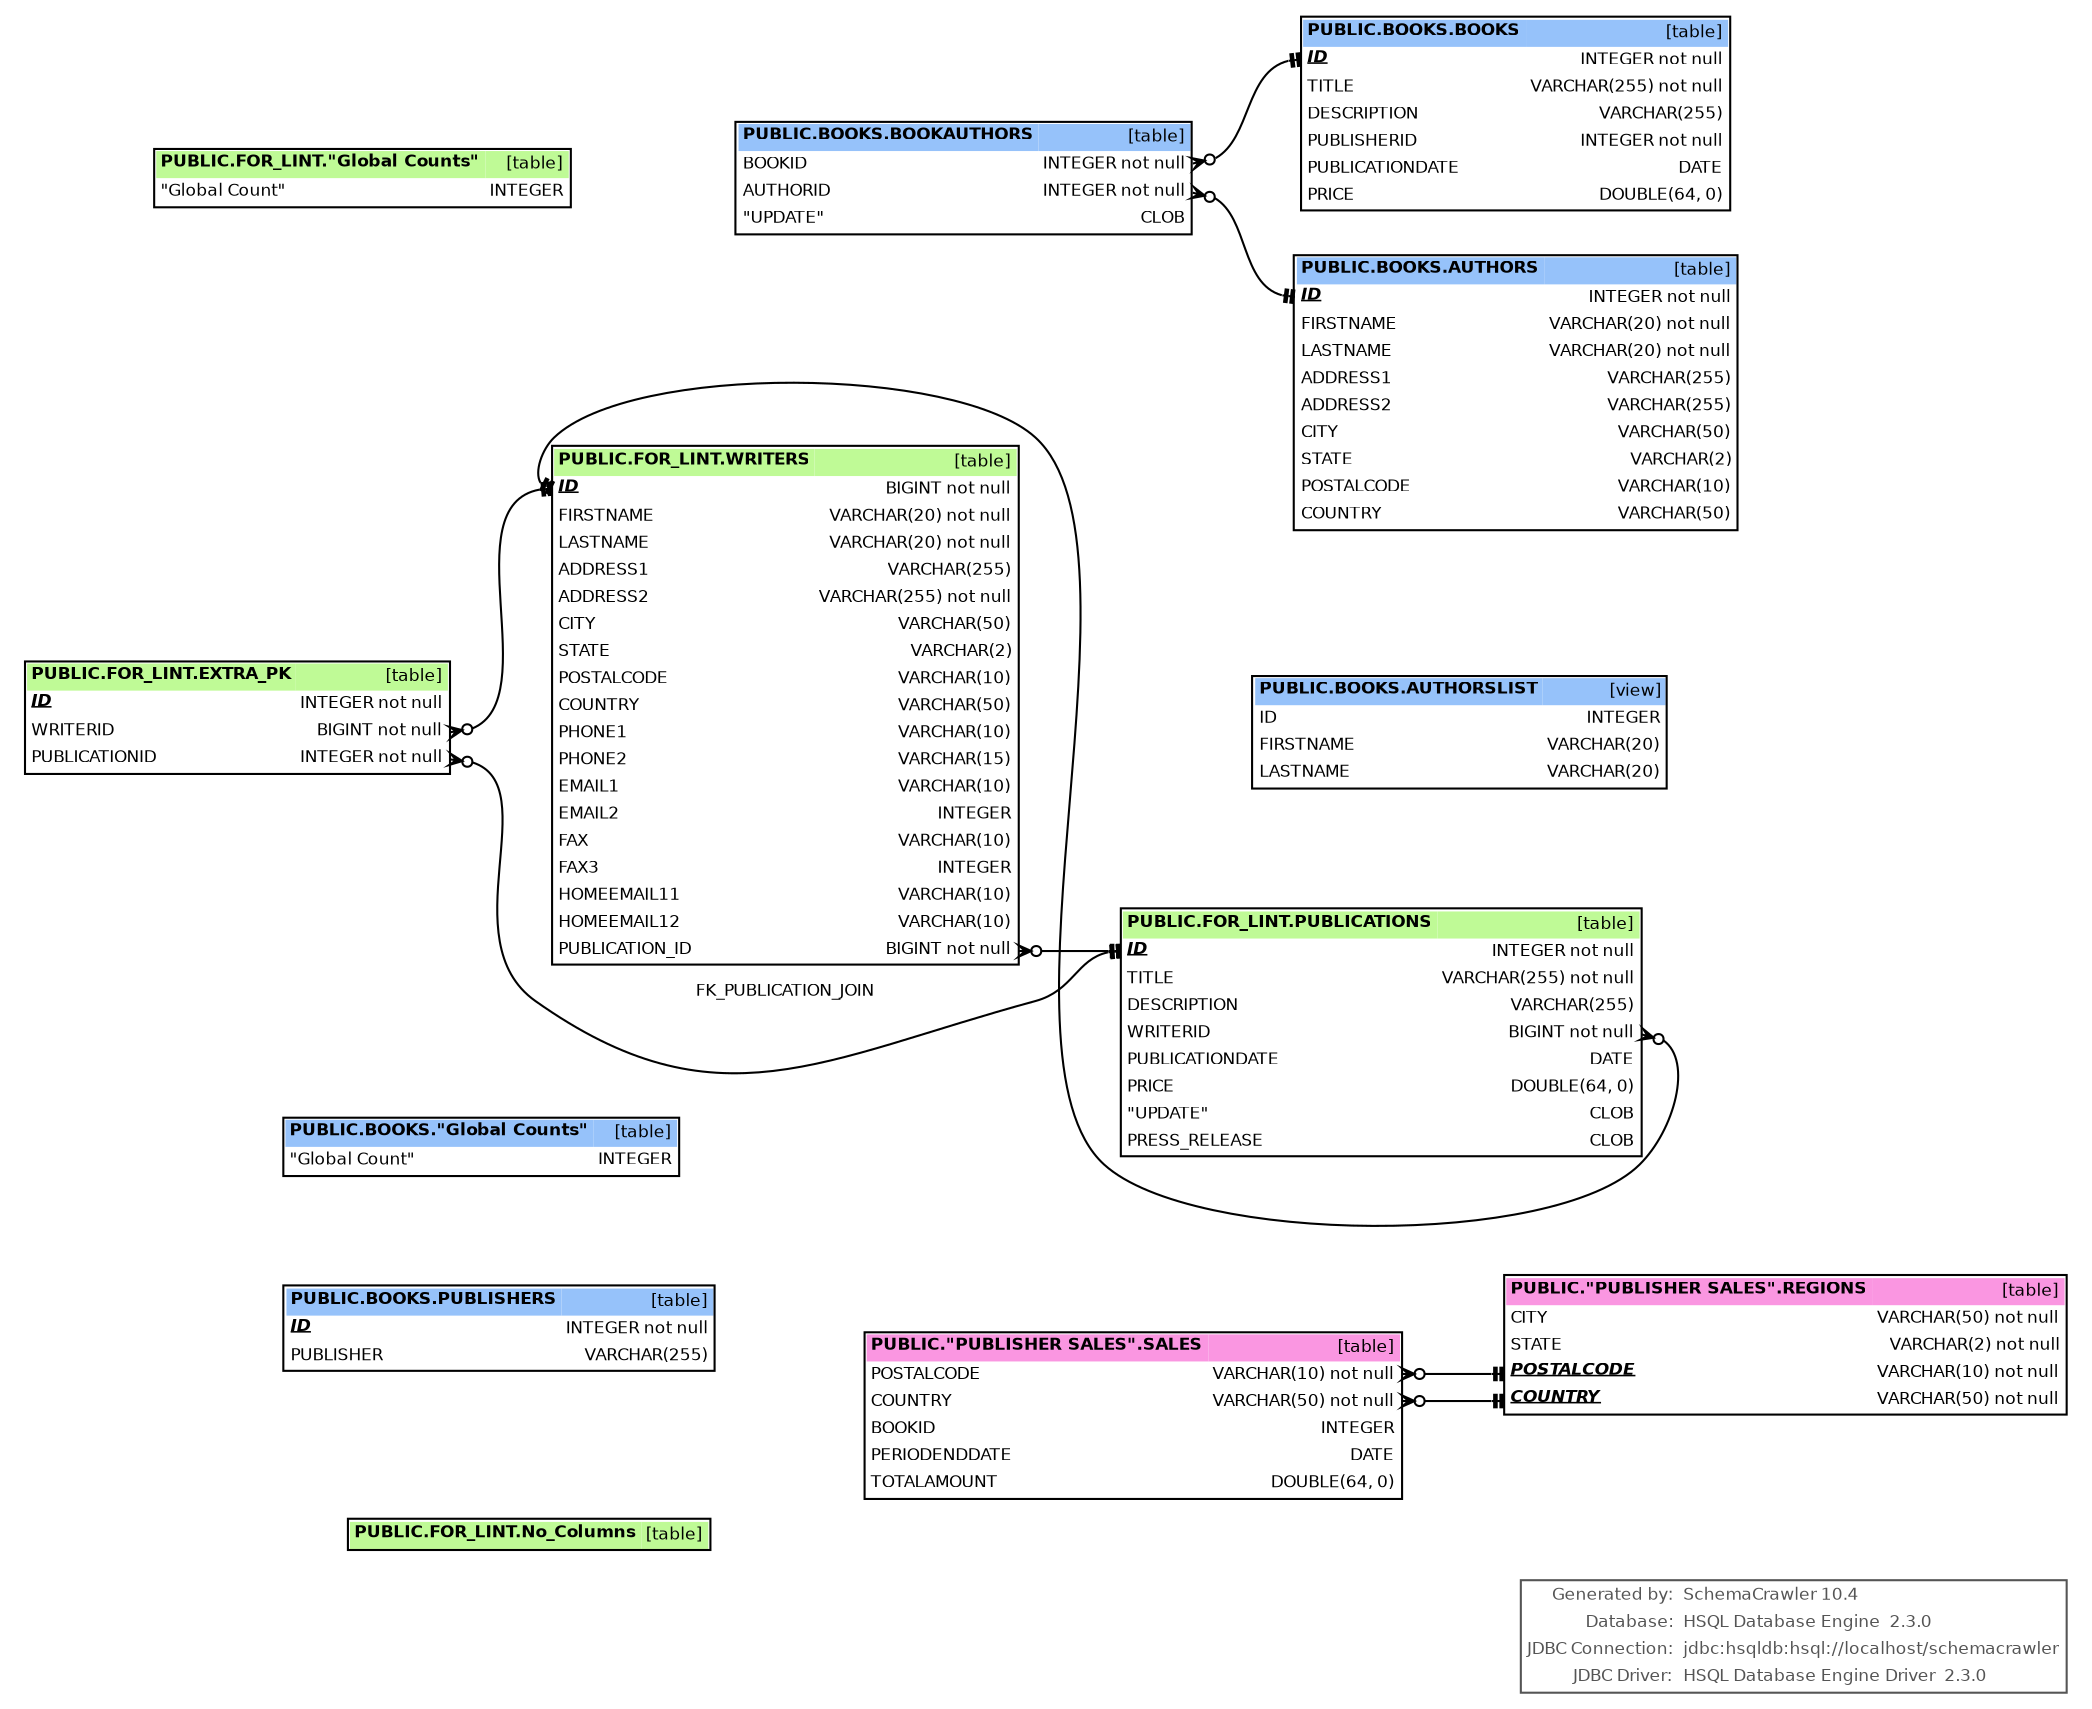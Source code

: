 digraph "SchemaCrawler_Diagram" {

  graph [
    nodesep="0.18"
    ranksep="0.46"
    rankdir="RL"
    fontname="Helvetica"
    fontsize="8"
    packmode="node"
    overlap="false"
  ];
  
  node [
    fontname="Helvetica"
    fontsize="8"
    shape="plaintext"
  ];
  
  edge [
    fontname="Helvetica"
    fontsize="8"  
    arrowsize="0.6"
  ];


  graph [fontcolor="#555555", 
    label=<
<table color="#555555" border="1" cellborder="0" cellspacing="0">
        <tr>
          <td align="right">Generated by:</td>
          <td align="left">SchemaCrawler 10.4</td>
        </tr>
        <tr>
          <td align="right">Database:</td>
          <td align="left">HSQL Database Engine  2.3.0</td>
        </tr>
        <tr>
          <td align="right">JDBC Connection:</td>
          <td align="left">jdbc:hsqldb:hsql://localhost/schemacrawler</td>
        </tr>
        <tr>
          <td align="right">JDBC Driver:</td>
          <td align="left">HSQL Database Engine Driver  2.3.0</td>
        </tr>
      </table>    >
    labeljust=r
    labelloc=b
  ];

  /* PUBLIC.BOOKS.AUTHORS -=-=-=-=-=-=-=-=-=-=-=-=-=- */
  "authors_dba8a1ff" [
    label=<
      <table border="1" cellborder="0" cellpadding="2" cellspacing="0" bgcolor="white">
        <tr>
          <td colspan="2" bgcolor="#96C2FA" align="left"><b>PUBLIC.BOOKS.AUTHORS</b></td>
          <td bgcolor="#96C2FA" align="right">[table]</td>
        </tr>
        <tr>
          <td port="id_ecfc5f6a.start" align="left"><b><i><u>ID</u></i></b></td>
          <td> </td>
          <td port="id_ecfc5f6a.end" align="right">INTEGER not null</td>
        </tr>
        <tr>
          <td port="firstname_212547ec.start" align="left">FIRSTNAME</td>
          <td> </td>
          <td port="firstname_212547ec.end" align="right">VARCHAR(20) not null</td>
        </tr>
        <tr>
          <td port="lastname_c2a4e130.start" align="left">LASTNAME</td>
          <td> </td>
          <td port="lastname_c2a4e130.end" align="right">VARCHAR(20) not null</td>
        </tr>
        <tr>
          <td port="address1_d0f1f1ec.start" align="left">ADDRESS1</td>
          <td> </td>
          <td port="address1_d0f1f1ec.end" align="right">VARCHAR(255)</td>
        </tr>
        <tr>
          <td port="address2_d0f1f1ed.start" align="left">ADDRESS2</td>
          <td> </td>
          <td port="address2_d0f1f1ed.end" align="right">VARCHAR(255)</td>
        </tr>
        <tr>
          <td port="city_9f5f8ffa.start" align="left">CITY</td>
          <td> </td>
          <td port="city_9f5f8ffa.end" align="right">VARCHAR(50)</td>
        </tr>
        <tr>
          <td port="state_4d789fc2.start" align="left">STATE</td>
          <td> </td>
          <td port="state_4d789fc2.end" align="right">VARCHAR(2)</td>
        </tr>
        <tr>
          <td port="postalcode_843cd087.start" align="left">POSTALCODE</td>
          <td> </td>
          <td port="postalcode_843cd087.end" align="right">VARCHAR(10)</td>
        </tr>
        <tr>
          <td port="country_7bfb2687.start" align="left">COUNTRY</td>
          <td> </td>
          <td port="country_7bfb2687.end" align="right">VARCHAR(50)</td>
        </tr>
      </table>
    >
  ];

  "authors_dba8a1ff":"id_ecfc5f6a.start":w -> "bookauthors_aa4376":"authorid_19681b5e.end":e [label=<FK_Z_AUTHOR> style="solid" dir="both" arrowhead="crowodot" arrowtail="teetee"];


  /* PUBLIC.BOOKS.AUTHORSLIST -=-=-=-=-=-=-=-=-=-=-=-=-=- */
  "authorslist_b29d331d" [
    label=<
      <table border="1" cellborder="0" cellpadding="2" cellspacing="0" bgcolor="white">
        <tr>
          <td colspan="2" bgcolor="#96C2FA" align="left"><b>PUBLIC.BOOKS.AUTHORSLIST</b></td>
          <td bgcolor="#96C2FA" align="right">[view]</td>
        </tr>
        <tr>
          <td port="id_837fd18c.start" align="left">ID</td>
          <td> </td>
          <td port="id_837fd18c.end" align="right">INTEGER</td>
        </tr>
        <tr>
          <td port="firstname_d3258b8a.start" align="left">FIRSTNAME</td>
          <td> </td>
          <td port="firstname_d3258b8a.end" align="right">VARCHAR(20)</td>
        </tr>
        <tr>
          <td port="lastname_b7deb1d2.start" align="left">LASTNAME</td>
          <td> </td>
          <td port="lastname_b7deb1d2.end" align="right">VARCHAR(20)</td>
        </tr>
      </table>
    >
  ];



  /* PUBLIC.BOOKS.BOOKAUTHORS -=-=-=-=-=-=-=-=-=-=-=-=-=- */
  "bookauthors_aa4376" [
    label=<
      <table border="1" cellborder="0" cellpadding="2" cellspacing="0" bgcolor="white">
        <tr>
          <td colspan="2" bgcolor="#96C2FA" align="left"><b>PUBLIC.BOOKS.BOOKAUTHORS</b></td>
          <td bgcolor="#96C2FA" align="right">[table]</td>
        </tr>
        <tr>
          <td port="bookid_931bd73c.start" align="left">BOOKID</td>
          <td> </td>
          <td port="bookid_931bd73c.end" align="right">INTEGER not null</td>
        </tr>
        <tr>
          <td port="authorid_19681b5e.start" align="left">AUTHORID</td>
          <td> </td>
          <td port="authorid_19681b5e.end" align="right">INTEGER not null</td>
        </tr>
        <tr>
          <td port="update_7e11958f.start" align="left">"UPDATE"</td>
          <td> </td>
          <td port="update_7e11958f.end" align="right">CLOB</td>
        </tr>
      </table>
    >
  ];



  /* PUBLIC.BOOKS.BOOKS -=-=-=-=-=-=-=-=-=-=-=-=-=- */
  "books_afd2ba21" [
    label=<
      <table border="1" cellborder="0" cellpadding="2" cellspacing="0" bgcolor="white">
        <tr>
          <td colspan="2" bgcolor="#96C2FA" align="left"><b>PUBLIC.BOOKS.BOOKS</b></td>
          <td bgcolor="#96C2FA" align="right">[table]</td>
        </tr>
        <tr>
          <td port="id_bb8abc08.start" align="left"><b><i><u>ID</u></i></b></td>
          <td> </td>
          <td port="id_bb8abc08.end" align="right">INTEGER not null</td>
        </tr>
        <tr>
          <td port="title_764df42b.start" align="left">TITLE</td>
          <td> </td>
          <td port="title_764df42b.end" align="right">VARCHAR(255) not null</td>
        </tr>
        <tr>
          <td port="description_f1e45f8f.start" align="left">DESCRIPTION</td>
          <td> </td>
          <td port="description_f1e45f8f.end" align="right">VARCHAR(255)</td>
        </tr>
        <tr>
          <td port="publisherid_3413fbaa.start" align="left">PUBLISHERID</td>
          <td> </td>
          <td port="publisherid_3413fbaa.end" align="right">INTEGER not null</td>
        </tr>
        <tr>
          <td port="publicationdate_bf876ded.start" align="left">PUBLICATIONDATE</td>
          <td> </td>
          <td port="publicationdate_bf876ded.end" align="right">DATE</td>
        </tr>
        <tr>
          <td port="price_7619831c.start" align="left">PRICE</td>
          <td> </td>
          <td port="price_7619831c.end" align="right">DOUBLE(64, 0)</td>
        </tr>
      </table>
    >
  ];

  "books_afd2ba21":"id_bb8abc08.start":w -> "bookauthors_aa4376":"bookid_931bd73c.end":e [label=<FK_Y_BOOK> style="solid" dir="both" arrowhead="crowodot" arrowtail="teetee"];


  /* PUBLIC.BOOKS."Global Counts" -=-=-=-=-=-=-=-=-=-=-=-=-=- */
  "globalcounts_2ab3635a" [
    label=<
      <table border="1" cellborder="0" cellpadding="2" cellspacing="0" bgcolor="white">
        <tr>
          <td colspan="2" bgcolor="#96C2FA" align="left"><b>PUBLIC.BOOKS."Global Counts"</b></td>
          <td bgcolor="#96C2FA" align="right">[table]</td>
        </tr>
        <tr>
          <td port="globalcount_22cfa042.start" align="left">"Global Count"</td>
          <td> </td>
          <td port="globalcount_22cfa042.end" align="right">INTEGER</td>
        </tr>
      </table>
    >
  ];



  /* PUBLIC.BOOKS.PUBLISHERS -=-=-=-=-=-=-=-=-=-=-=-=-=- */
  "publishers_b8da20c0" [
    label=<
      <table border="1" cellborder="0" cellpadding="2" cellspacing="0" bgcolor="white">
        <tr>
          <td colspan="2" bgcolor="#96C2FA" align="left"><b>PUBLIC.BOOKS.PUBLISHERS</b></td>
          <td bgcolor="#96C2FA" align="right">[table]</td>
        </tr>
        <tr>
          <td port="id_6fc9dd09.start" align="left"><b><i><u>ID</u></i></b></td>
          <td> </td>
          <td port="id_6fc9dd09.end" align="right">INTEGER not null</td>
        </tr>
        <tr>
          <td port="publisher_13c8362e.start" align="left">PUBLISHER</td>
          <td> </td>
          <td port="publisher_13c8362e.end" align="right">VARCHAR(255)</td>
        </tr>
      </table>
    >
  ];



  /* PUBLIC.FOR_LINT.EXTRA_PK -=-=-=-=-=-=-=-=-=-=-=-=-=- */
  "extra_pk_334890da" [
    label=<
      <table border="1" cellborder="0" cellpadding="2" cellspacing="0" bgcolor="white">
        <tr>
          <td colspan="2" bgcolor="#BFFA96" align="left"><b>PUBLIC.FOR_LINT.EXTRA_PK</b></td>
          <td bgcolor="#BFFA96" align="right">[table]</td>
        </tr>
        <tr>
          <td port="id_e9913eaf.start" align="left"><b><i><u>ID</u></i></b></td>
          <td> </td>
          <td port="id_e9913eaf.end" align="right">INTEGER not null</td>
        </tr>
        <tr>
          <td port="writerid_b8c70762.start" align="left">WRITERID</td>
          <td> </td>
          <td port="writerid_b8c70762.end" align="right">BIGINT not null</td>
        </tr>
        <tr>
          <td port="publicationid_d4d93213.start" align="left">PUBLICATIONID</td>
          <td> </td>
          <td port="publicationid_d4d93213.end" align="right">INTEGER not null</td>
        </tr>
      </table>
    >
  ];



  /* PUBLIC.FOR_LINT."Global Counts" -=-=-=-=-=-=-=-=-=-=-=-=-=- */
  "globalcounts_986b8a53" [
    label=<
      <table border="1" cellborder="0" cellpadding="2" cellspacing="0" bgcolor="white">
        <tr>
          <td colspan="2" bgcolor="#BFFA96" align="left"><b>PUBLIC.FOR_LINT."Global Counts"</b></td>
          <td bgcolor="#BFFA96" align="right">[table]</td>
        </tr>
        <tr>
          <td port="globalcount_9be78829.start" align="left">"Global Count"</td>
          <td> </td>
          <td port="globalcount_9be78829.end" align="right">INTEGER</td>
        </tr>
      </table>
    >
  ];



  /* PUBLIC.FOR_LINT.No_Columns -=-=-=-=-=-=-=-=-=-=-=-=-=- */
  "no_columns_1899a78f" [
    label=<
      <table border="1" cellborder="0" cellpadding="2" cellspacing="0" bgcolor="white">
        <tr>
          <td colspan="2" bgcolor="#BFFA96" align="left"><b>PUBLIC.FOR_LINT.No_Columns</b></td>
          <td bgcolor="#BFFA96" align="right">[table]</td>
        </tr>
      </table>
    >
  ];



  /* PUBLIC.FOR_LINT.PUBLICATIONS -=-=-=-=-=-=-=-=-=-=-=-=-=- */
  "publications_949377f7" [
    label=<
      <table border="1" cellborder="0" cellpadding="2" cellspacing="0" bgcolor="white">
        <tr>
          <td colspan="2" bgcolor="#BFFA96" align="left"><b>PUBLIC.FOR_LINT.PUBLICATIONS</b></td>
          <td bgcolor="#BFFA96" align="right">[table]</td>
        </tr>
        <tr>
          <td port="id_f5162672.start" align="left"><b><i><u>ID</u></i></b></td>
          <td> </td>
          <td port="id_f5162672.end" align="right">INTEGER not null</td>
        </tr>
        <tr>
          <td port="title_fd427981.start" align="left">TITLE</td>
          <td> </td>
          <td port="title_fd427981.end" align="right">VARCHAR(255) not null</td>
        </tr>
        <tr>
          <td port="description_d3f90c65.start" align="left">DESCRIPTION</td>
          <td> </td>
          <td port="description_d3f90c65.end" align="right">VARCHAR(255)</td>
        </tr>
        <tr>
          <td port="writerid_1c21d0e5.start" align="left">WRITERID</td>
          <td> </td>
          <td port="writerid_1c21d0e5.end" align="right">BIGINT not null</td>
        </tr>
        <tr>
          <td port="publicationdate_fb2dbfc3.start" align="left">PUBLICATIONDATE</td>
          <td> </td>
          <td port="publicationdate_fb2dbfc3.end" align="right">DATE</td>
        </tr>
        <tr>
          <td port="price_fd0e0872.start" align="left">PRICE</td>
          <td> </td>
          <td port="price_fd0e0872.end" align="right">DOUBLE(64, 0)</td>
        </tr>
        <tr>
          <td port="update_4444e22e.start" align="left">"UPDATE"</td>
          <td> </td>
          <td port="update_4444e22e.end" align="right">CLOB</td>
        </tr>
        <tr>
          <td port="press_release_3e1e2a14.start" align="left">PRESS_RELEASE</td>
          <td> </td>
          <td port="press_release_3e1e2a14.end" align="right">CLOB</td>
        </tr>
      </table>
    >
  ];

  "publications_949377f7":"id_f5162672.start":w -> "extra_pk_334890da":"publicationid_d4d93213.end":e [label=<FK_PUBLICATION_JOIN> style="solid" dir="both" arrowhead="crowodot" arrowtail="teetee"];
  "publications_949377f7":"id_f5162672.start":w -> "writers_bf84ac10":"publication_id_b1bcb5cc.end":e [label=<FK_WRITERS_PUBLICATION> style="solid" dir="both" arrowhead="crowodot" arrowtail="teetee"];


  /* PUBLIC.FOR_LINT.WRITERS -=-=-=-=-=-=-=-=-=-=-=-=-=- */
  "writers_bf84ac10" [
    label=<
      <table border="1" cellborder="0" cellpadding="2" cellspacing="0" bgcolor="white">
        <tr>
          <td colspan="2" bgcolor="#BFFA96" align="left"><b>PUBLIC.FOR_LINT.WRITERS</b></td>
          <td bgcolor="#BFFA96" align="right">[table]</td>
        </tr>
        <tr>
          <td port="id_3033cfb9.start" align="left"><b><i><u>ID</u></i></b></td>
          <td> </td>
          <td port="id_3033cfb9.end" align="right">BIGINT not null</td>
        </tr>
        <tr>
          <td port="firstname_b42cb0bd.start" align="left">FIRSTNAME</td>
          <td> </td>
          <td port="firstname_b42cb0bd.end" align="right">VARCHAR(20) not null</td>
        </tr>
        <tr>
          <td port="lastname_8d949a3f.start" align="left">LASTNAME</td>
          <td> </td>
          <td port="lastname_8d949a3f.end" align="right">VARCHAR(20) not null</td>
        </tr>
        <tr>
          <td port="address1_9be1aafb.start" align="left">ADDRESS1</td>
          <td> </td>
          <td port="address1_9be1aafb.end" align="right">VARCHAR(255)</td>
        </tr>
        <tr>
          <td port="address2_9be1aafc.start" align="left">ADDRESS2</td>
          <td> </td>
          <td port="address2_9be1aafc.end" align="right">VARCHAR(255) not null</td>
        </tr>
        <tr>
          <td port="city_f27c2889.start" align="left">CITY</td>
          <td> </td>
          <td port="city_f27c2889.end" align="right">VARCHAR(50)</td>
        </tr>
        <tr>
          <td port="state_5def1913.start" align="left">STATE</td>
          <td> </td>
          <td port="state_5def1913.end" align="right">VARCHAR(2)</td>
        </tr>
        <tr>
          <td port="postalcode_522281d6.start" align="left">POSTALCODE</td>
          <td> </td>
          <td port="postalcode_522281d6.end" align="right">VARCHAR(10)</td>
        </tr>
        <tr>
          <td port="country_48b88f98.start" align="left">COUNTRY</td>
          <td> </td>
          <td port="country_48b88f98.end" align="right">VARCHAR(50)</td>
        </tr>
        <tr>
          <td port="phone1_5a32ac41.start" align="left">PHONE1</td>
          <td> </td>
          <td port="phone1_5a32ac41.end" align="right">VARCHAR(10)</td>
        </tr>
        <tr>
          <td port="phone2_5a32ac42.start" align="left">PHONE2</td>
          <td> </td>
          <td port="phone2_5a32ac42.end" align="right">VARCHAR(15)</td>
        </tr>
        <tr>
          <td port="email1_47ad63d3.start" align="left">EMAIL1</td>
          <td> </td>
          <td port="email1_47ad63d3.end" align="right">VARCHAR(10)</td>
        </tr>
        <tr>
          <td port="email2_47ad63d4.start" align="left">EMAIL2</td>
          <td> </td>
          <td port="email2_47ad63d4.end" align="right">INTEGER</td>
        </tr>
        <tr>
          <td port="fax_d6461c1f.start" align="left">FAX</td>
          <td> </td>
          <td port="fax_d6461c1f.end" align="right">VARCHAR(10)</td>
        </tr>
        <tr>
          <td port="fax3_f27d67f4.start" align="left">FAX3</td>
          <td> </td>
          <td port="fax3_f27d67f4.end" align="right">INTEGER</td>
        </tr>
        <tr>
          <td port="homeemail11_906adfff.start" align="left">HOMEEMAIL11</td>
          <td> </td>
          <td port="homeemail11_906adfff.end" align="right">VARCHAR(10)</td>
        </tr>
        <tr>
          <td port="homeemail12_906ae000.start" align="left">HOMEEMAIL12</td>
          <td> </td>
          <td port="homeemail12_906ae000.end" align="right">VARCHAR(10)</td>
        </tr>
        <tr>
          <td port="publication_id_b1bcb5cc.start" align="left">PUBLICATION_ID</td>
          <td> </td>
          <td port="publication_id_b1bcb5cc.end" align="right">BIGINT not null</td>
        </tr>
      </table>
    >
  ];

  "writers_bf84ac10":"id_3033cfb9.start":w -> "extra_pk_334890da":"writerid_b8c70762.end":e [label=<FK_WRITER_JOIN> style="solid" dir="both" arrowhead="crowodot" arrowtail="teetee"];
  "writers_bf84ac10":"id_3033cfb9.start":w -> "publications_949377f7":"writerid_1c21d0e5.end":e [label=<FK_PUBLICATIONS_WRITER> style="solid" dir="both" arrowhead="crowodot" arrowtail="teetee"];


  /* PUBLIC."PUBLISHER SALES".REGIONS -=-=-=-=-=-=-=-=-=-=-=-=-=- */
  "regions_bc895c48" [
    label=<
      <table border="1" cellborder="0" cellpadding="2" cellspacing="0" bgcolor="white">
        <tr>
          <td colspan="2" bgcolor="#FA96E1" align="left"><b>PUBLIC."PUBLISHER SALES".REGIONS</b></td>
          <td bgcolor="#FA96E1" align="right">[table]</td>
        </tr>
        <tr>
          <td port="city_2c74db51.start" align="left">CITY</td>
          <td> </td>
          <td port="city_2c74db51.end" align="right">VARCHAR(50) not null</td>
        </tr>
        <tr>
          <td port="state_630cbf4b.start" align="left">STATE</td>
          <td> </td>
          <td port="state_630cbf4b.end" align="right">VARCHAR(2) not null</td>
        </tr>
        <tr>
          <td port="postalcode_9b2bfe9e.start" align="left"><b><i><u>POSTALCODE</u></i></b></td>
          <td> </td>
          <td port="postalcode_9b2bfe9e.end" align="right">VARCHAR(10) not null</td>
        </tr>
        <tr>
          <td port="country_7d0587d0.start" align="left"><b><i><u>COUNTRY</u></i></b></td>
          <td> </td>
          <td port="country_7d0587d0.end" align="right">VARCHAR(50) not null</td>
        </tr>
      </table>
    >
  ];

  "regions_bc895c48":"postalcode_9b2bfe9e.start":w -> "sales_20be6f95":"postalcode_738bc931.end":e [label=<FK_SALES_REGIONS> style="solid" dir="both" arrowhead="crowodot" arrowtail="teetee"];
  "regions_bc895c48":"country_7d0587d0.start":w -> "sales_20be6f95":"country_890cfe1d.end":e [label=<FK_SALES_REGIONS> style="solid" dir="both" arrowhead="crowodot" arrowtail="teetee"];


  /* PUBLIC."PUBLISHER SALES".SALES -=-=-=-=-=-=-=-=-=-=-=-=-=- */
  "sales_20be6f95" [
    label=<
      <table border="1" cellborder="0" cellpadding="2" cellspacing="0" bgcolor="white">
        <tr>
          <td colspan="2" bgcolor="#FA96E1" align="left"><b>PUBLIC."PUBLISHER SALES".SALES</b></td>
          <td bgcolor="#FA96E1" align="right">[table]</td>
        </tr>
        <tr>
          <td port="postalcode_738bc931.start" align="left">POSTALCODE</td>
          <td> </td>
          <td port="postalcode_738bc931.end" align="right">VARCHAR(10) not null</td>
        </tr>
        <tr>
          <td port="country_890cfe1d.start" align="left">COUNTRY</td>
          <td> </td>
          <td port="country_890cfe1d.end" align="right">VARCHAR(50) not null</td>
        </tr>
        <tr>
          <td port="bookid_3c829a3d.start" align="left">BOOKID</td>
          <td> </td>
          <td port="bookid_3c829a3d.end" align="right">INTEGER</td>
        </tr>
        <tr>
          <td port="periodenddate_1bd9ab6f.start" align="left">PERIODENDDATE</td>
          <td> </td>
          <td port="periodenddate_1bd9ab6f.end" align="right">DATE</td>
        </tr>
        <tr>
          <td port="totalamount_63baaba3.start" align="left">TOTALAMOUNT</td>
          <td> </td>
          <td port="totalamount_63baaba3.end" align="right">DOUBLE(64, 0)</td>
        </tr>
      </table>
    >
  ];



}
